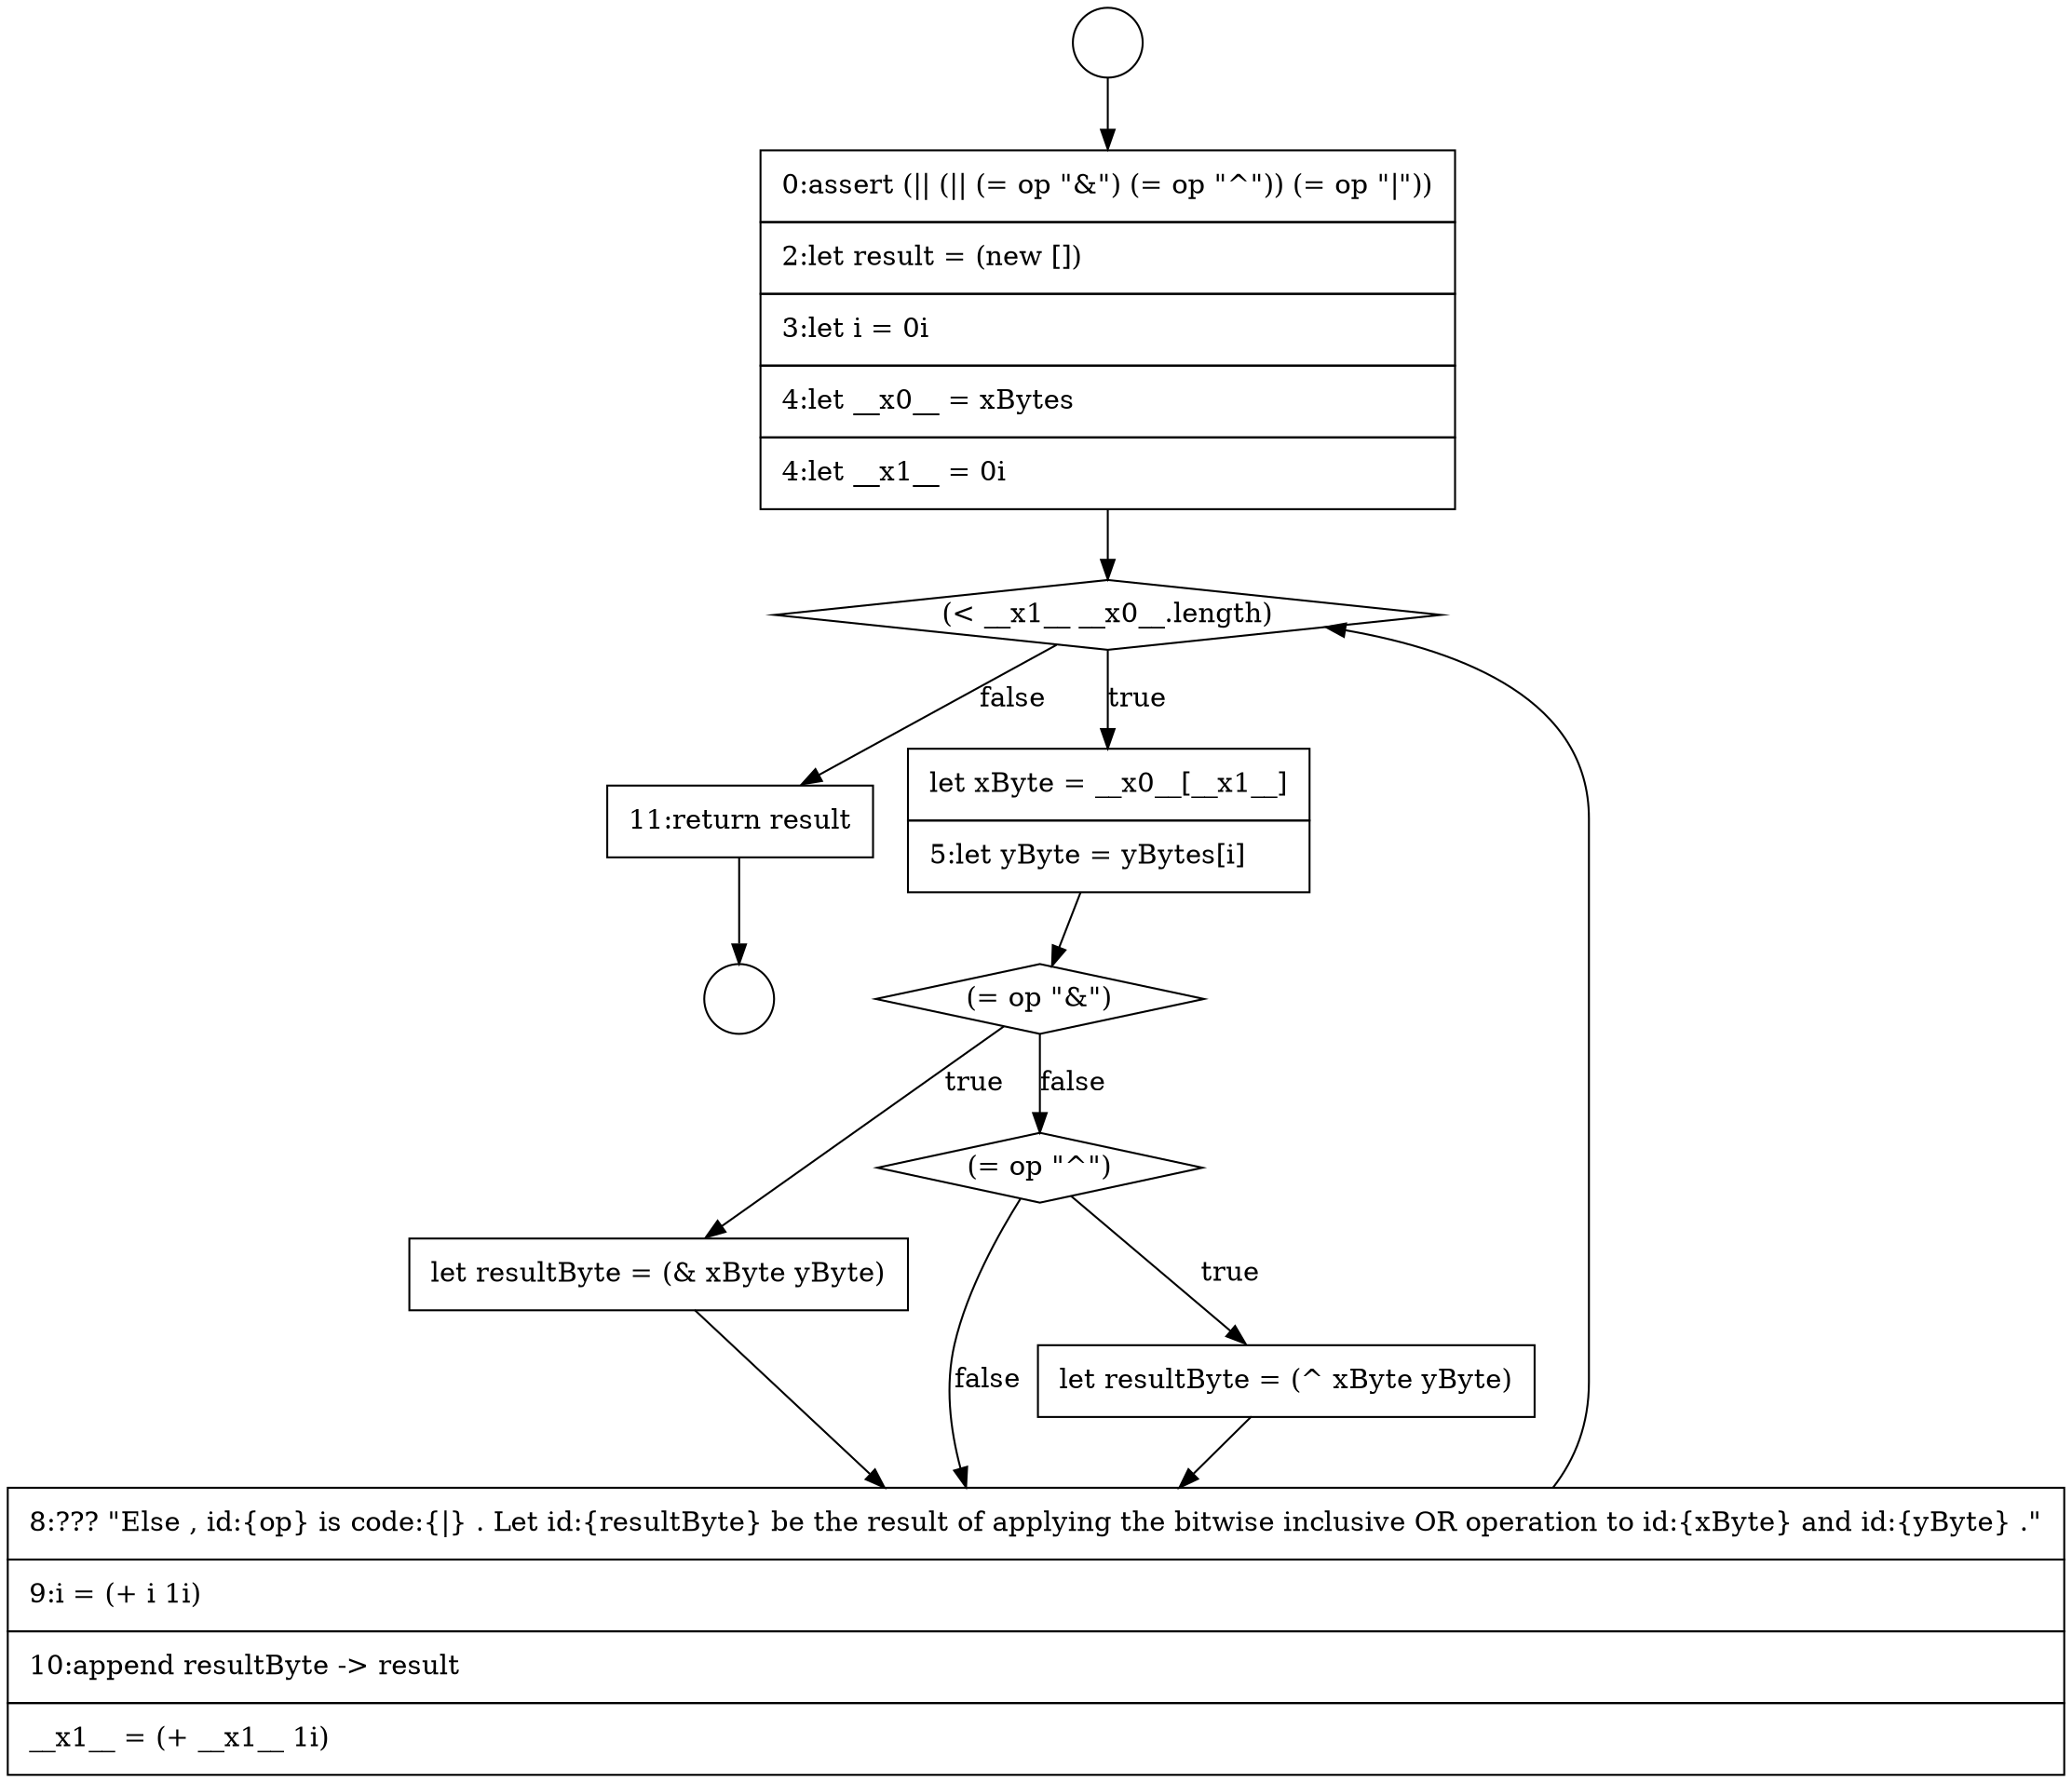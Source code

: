 digraph {
  node17875 [shape=none, margin=0, label=<<font color="black">
    <table border="0" cellborder="1" cellspacing="0" cellpadding="10">
      <tr><td align="left">0:assert (|| (|| (= op &quot;&amp;&quot;) (= op &quot;^&quot;)) (= op &quot;|&quot;))</td></tr>
      <tr><td align="left">2:let result = (new [])</td></tr>
      <tr><td align="left">3:let i = 0i</td></tr>
      <tr><td align="left">4:let __x0__ = xBytes</td></tr>
      <tr><td align="left">4:let __x1__ = 0i</td></tr>
    </table>
  </font>> color="black" fillcolor="white" style=filled]
  node17879 [shape=none, margin=0, label=<<font color="black">
    <table border="0" cellborder="1" cellspacing="0" cellpadding="10">
      <tr><td align="left">let resultByte = (&amp; xByte yByte)</td></tr>
    </table>
  </font>> color="black" fillcolor="white" style=filled]
  node17876 [shape=diamond, label=<<font color="black">(&lt; __x1__ __x0__.length)</font>> color="black" fillcolor="white" style=filled]
  node17883 [shape=none, margin=0, label=<<font color="black">
    <table border="0" cellborder="1" cellspacing="0" cellpadding="10">
      <tr><td align="left">11:return result</td></tr>
    </table>
  </font>> color="black" fillcolor="white" style=filled]
  node17873 [shape=circle label=" " color="black" fillcolor="white" style=filled]
  node17880 [shape=diamond, label=<<font color="black">(= op &quot;^&quot;)</font>> color="black" fillcolor="white" style=filled]
  node17882 [shape=none, margin=0, label=<<font color="black">
    <table border="0" cellborder="1" cellspacing="0" cellpadding="10">
      <tr><td align="left">8:??? &quot;Else , id:{op} is code:{|} . Let id:{resultByte} be the result of applying the bitwise inclusive OR operation to id:{xByte} and id:{yByte} .&quot;</td></tr>
      <tr><td align="left">9:i = (+ i 1i)</td></tr>
      <tr><td align="left">10:append resultByte -&gt; result</td></tr>
      <tr><td align="left">__x1__ = (+ __x1__ 1i)</td></tr>
    </table>
  </font>> color="black" fillcolor="white" style=filled]
  node17874 [shape=circle label=" " color="black" fillcolor="white" style=filled]
  node17877 [shape=none, margin=0, label=<<font color="black">
    <table border="0" cellborder="1" cellspacing="0" cellpadding="10">
      <tr><td align="left">let xByte = __x0__[__x1__]</td></tr>
      <tr><td align="left">5:let yByte = yBytes[i]</td></tr>
    </table>
  </font>> color="black" fillcolor="white" style=filled]
  node17881 [shape=none, margin=0, label=<<font color="black">
    <table border="0" cellborder="1" cellspacing="0" cellpadding="10">
      <tr><td align="left">let resultByte = (^ xByte yByte)</td></tr>
    </table>
  </font>> color="black" fillcolor="white" style=filled]
  node17878 [shape=diamond, label=<<font color="black">(= op &quot;&amp;&quot;)</font>> color="black" fillcolor="white" style=filled]
  node17877 -> node17878 [ color="black"]
  node17882 -> node17876 [ color="black"]
  node17873 -> node17875 [ color="black"]
  node17879 -> node17882 [ color="black"]
  node17876 -> node17877 [label=<<font color="black">true</font>> color="black"]
  node17876 -> node17883 [label=<<font color="black">false</font>> color="black"]
  node17875 -> node17876 [ color="black"]
  node17880 -> node17881 [label=<<font color="black">true</font>> color="black"]
  node17880 -> node17882 [label=<<font color="black">false</font>> color="black"]
  node17881 -> node17882 [ color="black"]
  node17878 -> node17879 [label=<<font color="black">true</font>> color="black"]
  node17878 -> node17880 [label=<<font color="black">false</font>> color="black"]
  node17883 -> node17874 [ color="black"]
}

